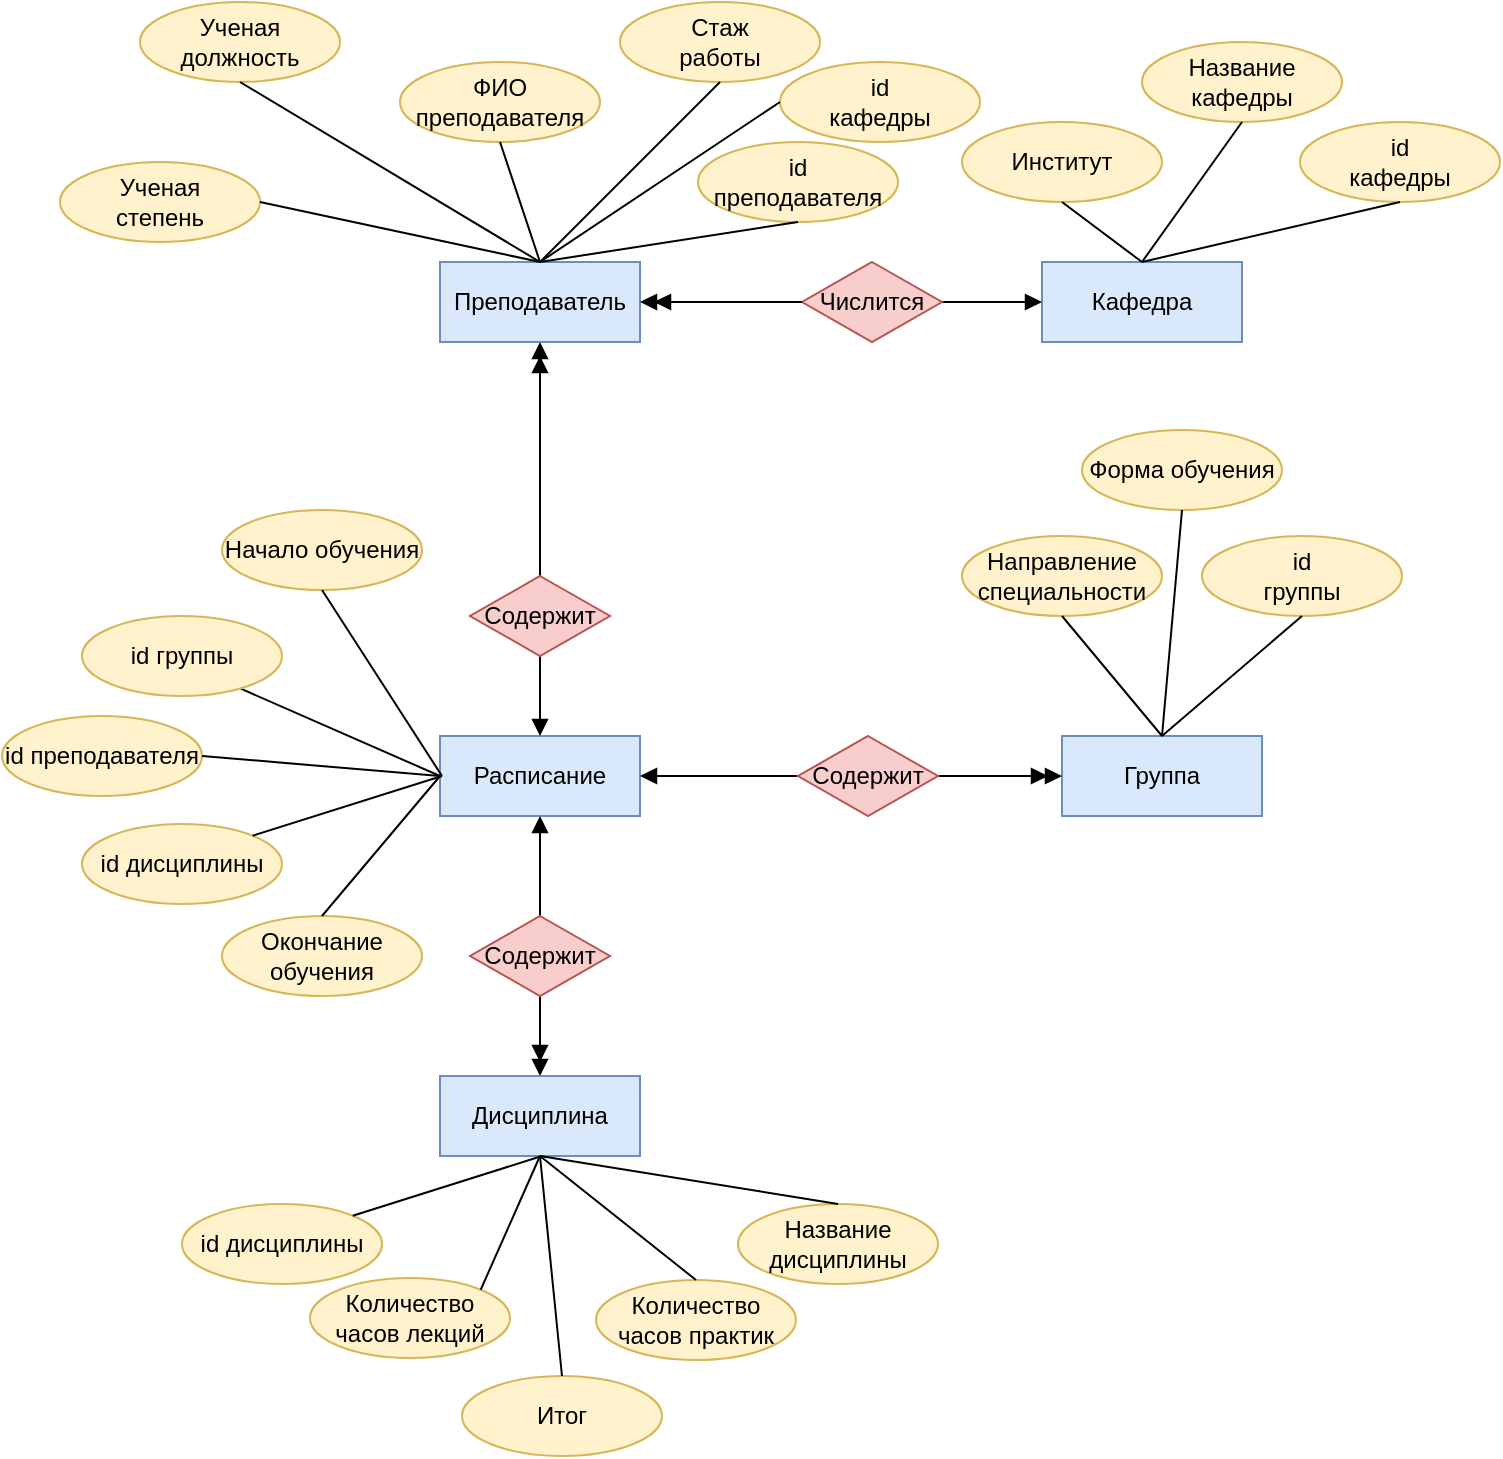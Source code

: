 <mxfile version="21.8.0" type="github" pages="3">
  <diagram name="БД по легенде" id="sGeUlYy9vwEeiNY2uGgN">
    <mxGraphModel dx="1519" dy="1118" grid="1" gridSize="10" guides="1" tooltips="1" connect="1" arrows="1" fold="1" page="1" pageScale="1" pageWidth="1169" pageHeight="827" math="0" shadow="0">
      <root>
        <mxCell id="0" />
        <mxCell id="1" parent="0" />
        <mxCell id="uCGw5AGLY04dyCAMHAdB-1" value="Преподаватель" style="whiteSpace=wrap;html=1;align=center;fillColor=#dae8fc;strokeColor=#6c8ebf;" parent="1" vertex="1">
          <mxGeometry x="259" y="133" width="100" height="40" as="geometry" />
        </mxCell>
        <mxCell id="uCGw5AGLY04dyCAMHAdB-2" value="id&lt;br&gt;преподавателя" style="ellipse;whiteSpace=wrap;html=1;align=center;fillColor=#fff2cc;strokeColor=#d6b656;" parent="1" vertex="1">
          <mxGeometry x="388" y="73" width="100" height="40" as="geometry" />
        </mxCell>
        <mxCell id="uCGw5AGLY04dyCAMHAdB-3" value="" style="endArrow=none;html=1;rounded=0;exitX=0.5;exitY=0;exitDx=0;exitDy=0;entryX=0.5;entryY=1;entryDx=0;entryDy=0;" parent="1" source="uCGw5AGLY04dyCAMHAdB-1" target="uCGw5AGLY04dyCAMHAdB-2" edge="1">
          <mxGeometry relative="1" as="geometry">
            <mxPoint x="499" y="193" as="sourcePoint" />
            <mxPoint x="659" y="193" as="targetPoint" />
          </mxGeometry>
        </mxCell>
        <mxCell id="QbVVztGcTK3Fgc8BxsRY-1" value="ФИО преподавателя" style="ellipse;whiteSpace=wrap;html=1;align=center;fillColor=#fff2cc;strokeColor=#d6b656;" parent="1" vertex="1">
          <mxGeometry x="239" y="33" width="100" height="40" as="geometry" />
        </mxCell>
        <mxCell id="QbVVztGcTK3Fgc8BxsRY-2" value="" style="endArrow=none;html=1;rounded=0;exitX=0.5;exitY=0;exitDx=0;exitDy=0;entryX=0.5;entryY=1;entryDx=0;entryDy=0;" parent="1" source="uCGw5AGLY04dyCAMHAdB-1" target="QbVVztGcTK3Fgc8BxsRY-1" edge="1">
          <mxGeometry relative="1" as="geometry">
            <mxPoint x="319" y="143" as="sourcePoint" />
            <mxPoint x="409" y="93" as="targetPoint" />
          </mxGeometry>
        </mxCell>
        <mxCell id="QbVVztGcTK3Fgc8BxsRY-3" value="Ученая&lt;br&gt;степень" style="ellipse;whiteSpace=wrap;html=1;align=center;fillColor=#fff2cc;strokeColor=#d6b656;" parent="1" vertex="1">
          <mxGeometry x="69" y="83" width="100" height="40" as="geometry" />
        </mxCell>
        <mxCell id="QbVVztGcTK3Fgc8BxsRY-4" value="" style="endArrow=none;html=1;rounded=0;exitX=0.5;exitY=0;exitDx=0;exitDy=0;entryX=1;entryY=0.5;entryDx=0;entryDy=0;" parent="1" source="uCGw5AGLY04dyCAMHAdB-1" target="QbVVztGcTK3Fgc8BxsRY-3" edge="1">
          <mxGeometry relative="1" as="geometry">
            <mxPoint x="319" y="143" as="sourcePoint" />
            <mxPoint x="299" y="83" as="targetPoint" />
          </mxGeometry>
        </mxCell>
        <mxCell id="NM6c5XdRZL2ESbNA_S3p-1" value="Ученая&lt;br&gt;должность" style="ellipse;whiteSpace=wrap;html=1;align=center;fillColor=#fff2cc;strokeColor=#d6b656;" parent="1" vertex="1">
          <mxGeometry x="109" y="3" width="100" height="40" as="geometry" />
        </mxCell>
        <mxCell id="NM6c5XdRZL2ESbNA_S3p-3" value="" style="endArrow=none;html=1;rounded=0;entryX=0.5;entryY=1;entryDx=0;entryDy=0;" parent="1" target="NM6c5XdRZL2ESbNA_S3p-1" edge="1">
          <mxGeometry relative="1" as="geometry">
            <mxPoint x="309" y="133" as="sourcePoint" />
            <mxPoint x="179" y="113" as="targetPoint" />
          </mxGeometry>
        </mxCell>
        <mxCell id="av2H3Zy9a9CfQhX6FiiT-1" value="Стаж&lt;br&gt;работы" style="ellipse;whiteSpace=wrap;html=1;align=center;fillColor=#fff2cc;strokeColor=#d6b656;" parent="1" vertex="1">
          <mxGeometry x="349" y="3" width="100" height="40" as="geometry" />
        </mxCell>
        <mxCell id="av2H3Zy9a9CfQhX6FiiT-2" value="" style="endArrow=none;html=1;rounded=0;exitX=0.5;exitY=0;exitDx=0;exitDy=0;entryX=0.5;entryY=1;entryDx=0;entryDy=0;" parent="1" source="uCGw5AGLY04dyCAMHAdB-1" target="av2H3Zy9a9CfQhX6FiiT-1" edge="1">
          <mxGeometry relative="1" as="geometry">
            <mxPoint x="319" y="143" as="sourcePoint" />
            <mxPoint x="299" y="83" as="targetPoint" />
          </mxGeometry>
        </mxCell>
        <mxCell id="HR05W4g9eiC7M7KnaOL6-1" value="Кафедра" style="whiteSpace=wrap;html=1;align=center;fillColor=#dae8fc;strokeColor=#6c8ebf;" parent="1" vertex="1">
          <mxGeometry x="560" y="133" width="100" height="40" as="geometry" />
        </mxCell>
        <mxCell id="HR05W4g9eiC7M7KnaOL6-2" value="id&lt;br&gt;кафедры" style="ellipse;whiteSpace=wrap;html=1;align=center;fillColor=#fff2cc;strokeColor=#d6b656;" parent="1" vertex="1">
          <mxGeometry x="689" y="63" width="100" height="40" as="geometry" />
        </mxCell>
        <mxCell id="HR05W4g9eiC7M7KnaOL6-3" value="" style="endArrow=none;html=1;rounded=0;exitX=0.5;exitY=0;exitDx=0;exitDy=0;entryX=0.5;entryY=1;entryDx=0;entryDy=0;" parent="1" source="HR05W4g9eiC7M7KnaOL6-1" target="HR05W4g9eiC7M7KnaOL6-2" edge="1">
          <mxGeometry relative="1" as="geometry">
            <mxPoint x="610" y="133" as="sourcePoint" />
            <mxPoint x="960" y="193" as="targetPoint" />
          </mxGeometry>
        </mxCell>
        <mxCell id="Fau7_6ZUzu-b7s0-0D0c-1" value="Название&lt;br&gt;кафедры" style="ellipse;whiteSpace=wrap;html=1;align=center;fillColor=#fff2cc;strokeColor=#d6b656;" parent="1" vertex="1">
          <mxGeometry x="610" y="23" width="100" height="40" as="geometry" />
        </mxCell>
        <mxCell id="Fau7_6ZUzu-b7s0-0D0c-2" value="" style="endArrow=none;html=1;rounded=0;entryX=0.5;entryY=1;entryDx=0;entryDy=0;" parent="1" target="Fau7_6ZUzu-b7s0-0D0c-1" edge="1">
          <mxGeometry relative="1" as="geometry">
            <mxPoint x="610" y="133" as="sourcePoint" />
            <mxPoint x="860" y="148" as="targetPoint" />
          </mxGeometry>
        </mxCell>
        <mxCell id="xo1l-9qeEOo4T0VHLbzQ-2" style="edgeStyle=orthogonalEdgeStyle;rounded=0;orthogonalLoop=1;jettySize=auto;html=1;entryX=0;entryY=0.5;entryDx=0;entryDy=0;endArrow=block;endFill=1;" parent="1" source="xo1l-9qeEOo4T0VHLbzQ-1" target="HR05W4g9eiC7M7KnaOL6-1" edge="1">
          <mxGeometry relative="1" as="geometry" />
        </mxCell>
        <mxCell id="xo1l-9qeEOo4T0VHLbzQ-1" value="Числится" style="shape=rhombus;perimeter=rhombusPerimeter;whiteSpace=wrap;html=1;align=center;fillColor=#f8cecc;strokeColor=#b85450;" parent="1" vertex="1">
          <mxGeometry x="440" y="133" width="70" height="40" as="geometry" />
        </mxCell>
        <mxCell id="xo1l-9qeEOo4T0VHLbzQ-3" style="rounded=0;orthogonalLoop=1;jettySize=auto;html=1;entryX=1;entryY=0.5;entryDx=0;entryDy=0;endArrow=doubleBlock;endFill=1;exitX=0;exitY=0.5;exitDx=0;exitDy=0;" parent="1" source="xo1l-9qeEOo4T0VHLbzQ-1" target="uCGw5AGLY04dyCAMHAdB-1" edge="1">
          <mxGeometry relative="1" as="geometry">
            <mxPoint x="520" y="163" as="sourcePoint" />
            <mxPoint x="610" y="163" as="targetPoint" />
          </mxGeometry>
        </mxCell>
        <mxCell id="xo1l-9qeEOo4T0VHLbzQ-4" value="id&lt;br&gt;кафедры" style="ellipse;whiteSpace=wrap;html=1;align=center;fillColor=#fff2cc;strokeColor=#d6b656;" parent="1" vertex="1">
          <mxGeometry x="429" y="33" width="100" height="40" as="geometry" />
        </mxCell>
        <mxCell id="xo1l-9qeEOo4T0VHLbzQ-5" value="" style="endArrow=none;html=1;rounded=0;exitX=0.5;exitY=0;exitDx=0;exitDy=0;entryX=0;entryY=0.5;entryDx=0;entryDy=0;" parent="1" source="uCGw5AGLY04dyCAMHAdB-1" target="xo1l-9qeEOo4T0VHLbzQ-4" edge="1">
          <mxGeometry relative="1" as="geometry">
            <mxPoint x="319" y="143" as="sourcePoint" />
            <mxPoint x="448" y="123" as="targetPoint" />
          </mxGeometry>
        </mxCell>
        <mxCell id="xo1l-9qeEOo4T0VHLbzQ-6" value="Расписание" style="whiteSpace=wrap;html=1;align=center;fillColor=#dae8fc;strokeColor=#6c8ebf;" parent="1" vertex="1">
          <mxGeometry x="259" y="370" width="100" height="40" as="geometry" />
        </mxCell>
        <mxCell id="jxvkgZLHbUTIYKdbFFEf-5" style="edgeStyle=orthogonalEdgeStyle;rounded=0;orthogonalLoop=1;jettySize=auto;html=1;entryX=0.5;entryY=1;entryDx=0;entryDy=0;endArrow=doubleBlock;endFill=1;" parent="1" source="xo1l-9qeEOo4T0VHLbzQ-7" target="uCGw5AGLY04dyCAMHAdB-1" edge="1">
          <mxGeometry relative="1" as="geometry" />
        </mxCell>
        <mxCell id="jxvkgZLHbUTIYKdbFFEf-6" style="edgeStyle=orthogonalEdgeStyle;rounded=0;orthogonalLoop=1;jettySize=auto;html=1;entryX=0.5;entryY=0;entryDx=0;entryDy=0;endArrow=block;endFill=1;" parent="1" source="xo1l-9qeEOo4T0VHLbzQ-7" target="xo1l-9qeEOo4T0VHLbzQ-6" edge="1">
          <mxGeometry relative="1" as="geometry" />
        </mxCell>
        <mxCell id="xo1l-9qeEOo4T0VHLbzQ-7" value="Содержит" style="shape=rhombus;perimeter=rhombusPerimeter;whiteSpace=wrap;html=1;align=center;fillColor=#f8cecc;strokeColor=#b85450;" parent="1" vertex="1">
          <mxGeometry x="274" y="290" width="70" height="40" as="geometry" />
        </mxCell>
        <mxCell id="jxvkgZLHbUTIYKdbFFEf-1" value="Институт" style="ellipse;whiteSpace=wrap;html=1;align=center;fillColor=#fff2cc;strokeColor=#d6b656;" parent="1" vertex="1">
          <mxGeometry x="520" y="63" width="100" height="40" as="geometry" />
        </mxCell>
        <mxCell id="jxvkgZLHbUTIYKdbFFEf-2" value="" style="endArrow=none;html=1;rounded=0;entryX=0.5;entryY=1;entryDx=0;entryDy=0;exitX=0.5;exitY=0;exitDx=0;exitDy=0;" parent="1" source="HR05W4g9eiC7M7KnaOL6-1" target="jxvkgZLHbUTIYKdbFFEf-1" edge="1">
          <mxGeometry relative="1" as="geometry">
            <mxPoint x="620" y="143" as="sourcePoint" />
            <mxPoint x="670" y="68" as="targetPoint" />
          </mxGeometry>
        </mxCell>
        <mxCell id="zT57nBC1JAkwECwFhO36-1" value="id дисциплины" style="ellipse;whiteSpace=wrap;html=1;align=center;fillColor=#fff2cc;strokeColor=#d6b656;" parent="1" vertex="1">
          <mxGeometry x="80" y="414" width="100" height="40" as="geometry" />
        </mxCell>
        <mxCell id="zT57nBC1JAkwECwFhO36-2" value="" style="endArrow=none;html=1;rounded=0;exitX=1;exitY=0;exitDx=0;exitDy=0;" parent="1" source="zT57nBC1JAkwECwFhO36-1" edge="1">
          <mxGeometry relative="1" as="geometry">
            <mxPoint x="290" y="310" as="sourcePoint" />
            <mxPoint x="260" y="390" as="targetPoint" />
          </mxGeometry>
        </mxCell>
        <mxCell id="zT57nBC1JAkwECwFhO36-3" style="edgeStyle=orthogonalEdgeStyle;rounded=0;orthogonalLoop=1;jettySize=auto;html=1;entryX=0.5;entryY=1;entryDx=0;entryDy=0;endArrow=block;endFill=1;" parent="1" source="zT57nBC1JAkwECwFhO36-5" edge="1">
          <mxGeometry relative="1" as="geometry">
            <mxPoint x="309" y="410" as="targetPoint" />
          </mxGeometry>
        </mxCell>
        <mxCell id="zT57nBC1JAkwECwFhO36-4" style="edgeStyle=orthogonalEdgeStyle;rounded=0;orthogonalLoop=1;jettySize=auto;html=1;entryX=0.5;entryY=0;entryDx=0;entryDy=0;endArrow=doubleBlock;endFill=1;" parent="1" source="zT57nBC1JAkwECwFhO36-5" edge="1">
          <mxGeometry relative="1" as="geometry">
            <mxPoint x="309" y="540" as="targetPoint" />
          </mxGeometry>
        </mxCell>
        <mxCell id="zT57nBC1JAkwECwFhO36-5" value="Содержит" style="shape=rhombus;perimeter=rhombusPerimeter;whiteSpace=wrap;html=1;align=center;fillColor=#f8cecc;strokeColor=#b85450;" parent="1" vertex="1">
          <mxGeometry x="274" y="460" width="70" height="40" as="geometry" />
        </mxCell>
        <mxCell id="pz72w7irPA9RNBYeY9ZA-1" value="Дисциплина" style="whiteSpace=wrap;html=1;align=center;fillColor=#dae8fc;strokeColor=#6c8ebf;" parent="1" vertex="1">
          <mxGeometry x="259" y="540" width="100" height="40" as="geometry" />
        </mxCell>
        <mxCell id="pz72w7irPA9RNBYeY9ZA-2" value="id дисциплины" style="ellipse;whiteSpace=wrap;html=1;align=center;fillColor=#fff2cc;strokeColor=#d6b656;" parent="1" vertex="1">
          <mxGeometry x="130" y="604" width="100" height="40" as="geometry" />
        </mxCell>
        <mxCell id="pz72w7irPA9RNBYeY9ZA-3" value="" style="endArrow=none;html=1;rounded=0;exitX=1;exitY=0;exitDx=0;exitDy=0;" parent="1" source="pz72w7irPA9RNBYeY9ZA-2" edge="1">
          <mxGeometry relative="1" as="geometry">
            <mxPoint x="340" y="500" as="sourcePoint" />
            <mxPoint x="310" y="580" as="targetPoint" />
          </mxGeometry>
        </mxCell>
        <mxCell id="pz72w7irPA9RNBYeY9ZA-4" value="Количество часов лекций" style="ellipse;whiteSpace=wrap;html=1;align=center;fillColor=#fff2cc;strokeColor=#d6b656;" parent="1" vertex="1">
          <mxGeometry x="194" y="641" width="100" height="40" as="geometry" />
        </mxCell>
        <mxCell id="pz72w7irPA9RNBYeY9ZA-5" value="" style="endArrow=none;html=1;rounded=0;exitX=1;exitY=0;exitDx=0;exitDy=0;entryX=0.5;entryY=1;entryDx=0;entryDy=0;" parent="1" source="pz72w7irPA9RNBYeY9ZA-4" target="pz72w7irPA9RNBYeY9ZA-1" edge="1">
          <mxGeometry relative="1" as="geometry">
            <mxPoint x="419" y="540" as="sourcePoint" />
            <mxPoint x="389" y="620" as="targetPoint" />
          </mxGeometry>
        </mxCell>
        <mxCell id="pz72w7irPA9RNBYeY9ZA-7" value="Количество часов практик" style="ellipse;whiteSpace=wrap;html=1;align=center;fillColor=#fff2cc;strokeColor=#d6b656;" parent="1" vertex="1">
          <mxGeometry x="337" y="642" width="100" height="40" as="geometry" />
        </mxCell>
        <mxCell id="pz72w7irPA9RNBYeY9ZA-8" value="" style="endArrow=none;html=1;rounded=0;exitX=0.5;exitY=0;exitDx=0;exitDy=0;entryX=0.5;entryY=1;entryDx=0;entryDy=0;" parent="1" source="pz72w7irPA9RNBYeY9ZA-7" target="pz72w7irPA9RNBYeY9ZA-1" edge="1">
          <mxGeometry relative="1" as="geometry">
            <mxPoint x="304" y="660" as="sourcePoint" />
            <mxPoint x="319" y="590" as="targetPoint" />
          </mxGeometry>
        </mxCell>
        <mxCell id="pz72w7irPA9RNBYeY9ZA-9" value="Название дисциплины" style="ellipse;whiteSpace=wrap;html=1;align=center;fillColor=#fff2cc;strokeColor=#d6b656;" parent="1" vertex="1">
          <mxGeometry x="408" y="604" width="100" height="40" as="geometry" />
        </mxCell>
        <mxCell id="pz72w7irPA9RNBYeY9ZA-10" value="" style="endArrow=none;html=1;rounded=0;exitX=0.5;exitY=0;exitDx=0;exitDy=0;entryX=0.5;entryY=1;entryDx=0;entryDy=0;" parent="1" source="pz72w7irPA9RNBYeY9ZA-9" target="pz72w7irPA9RNBYeY9ZA-1" edge="1">
          <mxGeometry relative="1" as="geometry">
            <mxPoint x="383" y="614" as="sourcePoint" />
            <mxPoint x="388" y="534" as="targetPoint" />
          </mxGeometry>
        </mxCell>
        <mxCell id="lGNnv97l_uxVikxrtRLD-1" value="Группа" style="whiteSpace=wrap;html=1;align=center;fillColor=#dae8fc;strokeColor=#6c8ebf;" parent="1" vertex="1">
          <mxGeometry x="570" y="370" width="100" height="40" as="geometry" />
        </mxCell>
        <mxCell id="lGNnv97l_uxVikxrtRLD-9" style="edgeStyle=orthogonalEdgeStyle;rounded=0;orthogonalLoop=1;jettySize=auto;html=1;entryX=0;entryY=0.5;entryDx=0;entryDy=0;endArrow=doubleBlock;endFill=1;" parent="1" source="lGNnv97l_uxVikxrtRLD-2" target="lGNnv97l_uxVikxrtRLD-1" edge="1">
          <mxGeometry relative="1" as="geometry" />
        </mxCell>
        <mxCell id="lGNnv97l_uxVikxrtRLD-10" style="edgeStyle=orthogonalEdgeStyle;rounded=0;orthogonalLoop=1;jettySize=auto;html=1;entryX=1;entryY=0.5;entryDx=0;entryDy=0;endArrow=block;endFill=1;" parent="1" source="lGNnv97l_uxVikxrtRLD-2" target="xo1l-9qeEOo4T0VHLbzQ-6" edge="1">
          <mxGeometry relative="1" as="geometry" />
        </mxCell>
        <mxCell id="lGNnv97l_uxVikxrtRLD-2" value="Содержит" style="shape=rhombus;perimeter=rhombusPerimeter;whiteSpace=wrap;html=1;align=center;fillColor=#f8cecc;strokeColor=#b85450;" parent="1" vertex="1">
          <mxGeometry x="438" y="370" width="70" height="40" as="geometry" />
        </mxCell>
        <mxCell id="lGNnv97l_uxVikxrtRLD-3" value="id&lt;br&gt;группы" style="ellipse;whiteSpace=wrap;html=1;align=center;fillColor=#fff2cc;strokeColor=#d6b656;" parent="1" vertex="1">
          <mxGeometry x="640" y="270" width="100" height="40" as="geometry" />
        </mxCell>
        <mxCell id="lGNnv97l_uxVikxrtRLD-4" value="" style="endArrow=none;html=1;rounded=0;exitX=0.5;exitY=0;exitDx=0;exitDy=0;entryX=0.5;entryY=1;entryDx=0;entryDy=0;" parent="1" source="lGNnv97l_uxVikxrtRLD-1" target="lGNnv97l_uxVikxrtRLD-3" edge="1">
          <mxGeometry relative="1" as="geometry">
            <mxPoint x="620" y="210" as="sourcePoint" />
            <mxPoint x="749" y="180" as="targetPoint" />
          </mxGeometry>
        </mxCell>
        <mxCell id="lGNnv97l_uxVikxrtRLD-5" value="Направление специальности" style="ellipse;whiteSpace=wrap;html=1;align=center;fillColor=#fff2cc;strokeColor=#d6b656;" parent="1" vertex="1">
          <mxGeometry x="520" y="270" width="100" height="40" as="geometry" />
        </mxCell>
        <mxCell id="lGNnv97l_uxVikxrtRLD-6" value="" style="endArrow=none;html=1;rounded=0;exitX=0.5;exitY=0;exitDx=0;exitDy=0;entryX=0.5;entryY=1;entryDx=0;entryDy=0;" parent="1" source="lGNnv97l_uxVikxrtRLD-1" target="lGNnv97l_uxVikxrtRLD-5" edge="1">
          <mxGeometry relative="1" as="geometry">
            <mxPoint x="630" y="380" as="sourcePoint" />
            <mxPoint x="700" y="320" as="targetPoint" />
          </mxGeometry>
        </mxCell>
        <mxCell id="lGNnv97l_uxVikxrtRLD-7" value="Форма обучения" style="ellipse;whiteSpace=wrap;html=1;align=center;fillColor=#fff2cc;strokeColor=#d6b656;" parent="1" vertex="1">
          <mxGeometry x="580" y="217" width="100" height="40" as="geometry" />
        </mxCell>
        <mxCell id="lGNnv97l_uxVikxrtRLD-8" value="" style="endArrow=none;html=1;rounded=0;exitX=0.5;exitY=0;exitDx=0;exitDy=0;entryX=0.5;entryY=1;entryDx=0;entryDy=0;" parent="1" source="lGNnv97l_uxVikxrtRLD-1" target="lGNnv97l_uxVikxrtRLD-7" edge="1">
          <mxGeometry relative="1" as="geometry">
            <mxPoint x="630" y="380" as="sourcePoint" />
            <mxPoint x="700" y="320" as="targetPoint" />
          </mxGeometry>
        </mxCell>
        <mxCell id="lGNnv97l_uxVikxrtRLD-11" value="" style="endArrow=none;html=1;rounded=0;entryX=0;entryY=0.5;entryDx=0;entryDy=0;exitX=0.777;exitY=0.89;exitDx=0;exitDy=0;exitPerimeter=0;" parent="1" source="lGNnv97l_uxVikxrtRLD-12" target="xo1l-9qeEOo4T0VHLbzQ-6" edge="1">
          <mxGeometry relative="1" as="geometry">
            <mxPoint x="140" y="340" as="sourcePoint" />
            <mxPoint x="270" y="400" as="targetPoint" />
          </mxGeometry>
        </mxCell>
        <mxCell id="lGNnv97l_uxVikxrtRLD-12" value="id группы" style="ellipse;whiteSpace=wrap;html=1;align=center;fillColor=#fff2cc;strokeColor=#d6b656;" parent="1" vertex="1">
          <mxGeometry x="80" y="310" width="100" height="40" as="geometry" />
        </mxCell>
        <mxCell id="lGNnv97l_uxVikxrtRLD-13" value="id преподавателя" style="ellipse;whiteSpace=wrap;html=1;align=center;fillColor=#fff2cc;strokeColor=#d6b656;" parent="1" vertex="1">
          <mxGeometry x="40" y="360" width="100" height="40" as="geometry" />
        </mxCell>
        <mxCell id="lGNnv97l_uxVikxrtRLD-14" value="" style="endArrow=none;html=1;rounded=0;entryX=0;entryY=0.5;entryDx=0;entryDy=0;exitX=1;exitY=0.5;exitDx=0;exitDy=0;" parent="1" source="lGNnv97l_uxVikxrtRLD-13" target="xo1l-9qeEOo4T0VHLbzQ-6" edge="1">
          <mxGeometry relative="1" as="geometry">
            <mxPoint x="168" y="356" as="sourcePoint" />
            <mxPoint x="269" y="400" as="targetPoint" />
          </mxGeometry>
        </mxCell>
        <mxCell id="lGNnv97l_uxVikxrtRLD-15" value="Итог" style="ellipse;whiteSpace=wrap;html=1;align=center;fillColor=#fff2cc;strokeColor=#d6b656;" parent="1" vertex="1">
          <mxGeometry x="270" y="690" width="100" height="40" as="geometry" />
        </mxCell>
        <mxCell id="lGNnv97l_uxVikxrtRLD-16" value="" style="endArrow=none;html=1;rounded=0;exitX=0.5;exitY=0;exitDx=0;exitDy=0;entryX=0.5;entryY=1;entryDx=0;entryDy=0;" parent="1" source="lGNnv97l_uxVikxrtRLD-15" target="pz72w7irPA9RNBYeY9ZA-1" edge="1">
          <mxGeometry relative="1" as="geometry">
            <mxPoint x="397" y="652" as="sourcePoint" />
            <mxPoint x="319" y="590" as="targetPoint" />
          </mxGeometry>
        </mxCell>
        <mxCell id="VyhTSNaoXT0d6Ah5EtMa-2" value="Начало обучения" style="ellipse;whiteSpace=wrap;html=1;align=center;fillColor=#fff2cc;strokeColor=#d6b656;" parent="1" vertex="1">
          <mxGeometry x="150" y="257" width="100" height="40" as="geometry" />
        </mxCell>
        <mxCell id="VyhTSNaoXT0d6Ah5EtMa-3" value="" style="endArrow=none;html=1;rounded=0;exitX=0.5;exitY=1;exitDx=0;exitDy=0;" parent="1" source="VyhTSNaoXT0d6Ah5EtMa-2" edge="1">
          <mxGeometry relative="1" as="geometry">
            <mxPoint x="168" y="356" as="sourcePoint" />
            <mxPoint x="260" y="390" as="targetPoint" />
          </mxGeometry>
        </mxCell>
        <mxCell id="VyhTSNaoXT0d6Ah5EtMa-4" value="Окончание обучения" style="ellipse;whiteSpace=wrap;html=1;align=center;fillColor=#fff2cc;strokeColor=#d6b656;" parent="1" vertex="1">
          <mxGeometry x="150" y="460" width="100" height="40" as="geometry" />
        </mxCell>
        <mxCell id="VyhTSNaoXT0d6Ah5EtMa-5" value="" style="endArrow=none;html=1;rounded=0;exitX=0.5;exitY=0;exitDx=0;exitDy=0;entryX=0;entryY=0.5;entryDx=0;entryDy=0;" parent="1" source="VyhTSNaoXT0d6Ah5EtMa-4" target="xo1l-9qeEOo4T0VHLbzQ-6" edge="1">
          <mxGeometry relative="1" as="geometry">
            <mxPoint x="175" y="430" as="sourcePoint" />
            <mxPoint x="270" y="400" as="targetPoint" />
          </mxGeometry>
        </mxCell>
      </root>
    </mxGraphModel>
  </diagram>
  <diagram id="S7iNEk8m3sL0lIuxWxQi" name="Нормальная форма">
    <mxGraphModel dx="723" dy="532" grid="1" gridSize="10" guides="1" tooltips="1" connect="1" arrows="1" fold="1" page="1" pageScale="1" pageWidth="827" pageHeight="1169" math="0" shadow="0">
      <root>
        <mxCell id="0" />
        <mxCell id="1" parent="0" />
        <mxCell id="3bTeZQngfKZxAzc2D3my-14" value="Кафедра" style="swimlane;fontStyle=0;childLayout=stackLayout;horizontal=1;startSize=30;horizontalStack=0;resizeParent=1;resizeParentMax=0;resizeLast=0;collapsible=1;marginBottom=0;whiteSpace=wrap;html=1;" vertex="1" parent="1">
          <mxGeometry x="180" y="210" width="140" height="120" as="geometry" />
        </mxCell>
        <mxCell id="3bTeZQngfKZxAzc2D3my-15" value="id кафедры&amp;nbsp; &amp;nbsp; &amp;nbsp; &amp;nbsp; &amp;nbsp; &amp;nbsp; (РК)" style="text;strokeColor=none;fillColor=none;align=left;verticalAlign=middle;spacingLeft=4;spacingRight=4;overflow=hidden;points=[[0,0.5],[1,0.5]];portConstraint=eastwest;rotatable=0;whiteSpace=wrap;html=1;" vertex="1" parent="3bTeZQngfKZxAzc2D3my-14">
          <mxGeometry y="30" width="140" height="30" as="geometry" />
        </mxCell>
        <mxCell id="3bTeZQngfKZxAzc2D3my-16" value="Название кафедры" style="text;strokeColor=none;fillColor=none;align=left;verticalAlign=middle;spacingLeft=4;spacingRight=4;overflow=hidden;points=[[0,0.5],[1,0.5]];portConstraint=eastwest;rotatable=0;whiteSpace=wrap;html=1;" vertex="1" parent="3bTeZQngfKZxAzc2D3my-14">
          <mxGeometry y="60" width="140" height="30" as="geometry" />
        </mxCell>
        <mxCell id="3bTeZQngfKZxAzc2D3my-17" value="Институт" style="text;strokeColor=none;fillColor=none;align=left;verticalAlign=middle;spacingLeft=4;spacingRight=4;overflow=hidden;points=[[0,0.5],[1,0.5]];portConstraint=eastwest;rotatable=0;whiteSpace=wrap;html=1;" vertex="1" parent="3bTeZQngfKZxAzc2D3my-14">
          <mxGeometry y="90" width="140" height="30" as="geometry" />
        </mxCell>
        <mxCell id="vymO7ldZw_HFDZW5VV_i-1" value="Преподаватели" style="swimlane;fontStyle=0;childLayout=stackLayout;horizontal=1;startSize=30;horizontalStack=0;resizeParent=1;resizeParentMax=0;resizeLast=0;collapsible=1;marginBottom=0;whiteSpace=wrap;html=1;" vertex="1" parent="1">
          <mxGeometry x="390" y="210" width="140" height="210" as="geometry" />
        </mxCell>
        <mxCell id="vymO7ldZw_HFDZW5VV_i-2" value="id кафедры&amp;nbsp; &amp;nbsp; &amp;nbsp; &amp;nbsp; &amp;nbsp; &amp;nbsp; (FК)" style="text;strokeColor=none;fillColor=none;align=left;verticalAlign=middle;spacingLeft=4;spacingRight=4;overflow=hidden;points=[[0,0.5],[1,0.5]];portConstraint=eastwest;rotatable=0;whiteSpace=wrap;html=1;" vertex="1" parent="vymO7ldZw_HFDZW5VV_i-1">
          <mxGeometry y="30" width="140" height="30" as="geometry" />
        </mxCell>
        <mxCell id="vymO7ldZw_HFDZW5VV_i-3" value="id преподавателя&amp;nbsp; (PK)" style="text;strokeColor=none;fillColor=none;align=left;verticalAlign=middle;spacingLeft=4;spacingRight=4;overflow=hidden;points=[[0,0.5],[1,0.5]];portConstraint=eastwest;rotatable=0;whiteSpace=wrap;html=1;" vertex="1" parent="vymO7ldZw_HFDZW5VV_i-1">
          <mxGeometry y="60" width="140" height="30" as="geometry" />
        </mxCell>
        <mxCell id="vymO7ldZw_HFDZW5VV_i-4" value="Стаж&amp;nbsp;&lt;span style=&quot;text-align: center;&quot;&gt;работы&lt;/span&gt;" style="text;strokeColor=none;fillColor=none;align=left;verticalAlign=middle;spacingLeft=4;spacingRight=4;overflow=hidden;points=[[0,0.5],[1,0.5]];portConstraint=eastwest;rotatable=0;whiteSpace=wrap;html=1;" vertex="1" parent="vymO7ldZw_HFDZW5VV_i-1">
          <mxGeometry y="90" width="140" height="30" as="geometry" />
        </mxCell>
        <mxCell id="3QZPHYQjyEKh39LQCrq6-6" value="ФИО преподавателя" style="text;strokeColor=none;fillColor=none;align=left;verticalAlign=middle;spacingLeft=4;spacingRight=4;overflow=hidden;points=[[0,0.5],[1,0.5]];portConstraint=eastwest;rotatable=0;whiteSpace=wrap;html=1;" vertex="1" parent="vymO7ldZw_HFDZW5VV_i-1">
          <mxGeometry y="120" width="140" height="30" as="geometry" />
        </mxCell>
        <mxCell id="V-wg1juU16K2EcJqTzFB-1" value="Ученая должность" style="text;strokeColor=none;fillColor=none;align=left;verticalAlign=middle;spacingLeft=4;spacingRight=4;overflow=hidden;points=[[0,0.5],[1,0.5]];portConstraint=eastwest;rotatable=0;whiteSpace=wrap;html=1;" vertex="1" parent="vymO7ldZw_HFDZW5VV_i-1">
          <mxGeometry y="150" width="140" height="30" as="geometry" />
        </mxCell>
        <mxCell id="KfbSYqr4UaoBxHPb8mpT-1" value="Ученая степень" style="text;strokeColor=none;fillColor=none;align=left;verticalAlign=middle;spacingLeft=4;spacingRight=4;overflow=hidden;points=[[0,0.5],[1,0.5]];portConstraint=eastwest;rotatable=0;whiteSpace=wrap;html=1;" vertex="1" parent="vymO7ldZw_HFDZW5VV_i-1">
          <mxGeometry y="180" width="140" height="30" as="geometry" />
        </mxCell>
      </root>
    </mxGraphModel>
  </diagram>
  <diagram id="Xk_3wuZY2vPUUb2sMsqM" name="Легенда">
    <mxGraphModel dx="2074" dy="1118" grid="1" gridSize="10" guides="1" tooltips="1" connect="1" arrows="1" fold="1" page="1" pageScale="1" pageWidth="827" pageHeight="1169" math="0" shadow="0">
      <root>
        <mxCell id="0" />
        <mxCell id="1" parent="0" />
        <mxCell id="OV-ImqMgPUlQ57Cr1s2j-1" value="Распределение учебной нагрузки. Необходимо распределять &#xa;нагрузку между преподавателями кафедры. Имеются сведения о &#xa;преподавателях, включающие наряду с анкетными данными сведения об их &#xa;ученой степени, занимаемой должности и стаже работы. Преподаватели &#xa;кафедры должны обеспечить проведение занятий по некоторым &#xa;дисциплинам. По каждой из них существует определенное количество часов. &#xa;В результате распределения нагрузки необходимо получить информацию &#xa;следующего рода: «Такой-то преподаватель проводит занятия по такой-то &#xa;дисциплине с такой-то группой». Все проводимые занятия делятся на &#xa;лекционные и практические. По каждому виду занятий устанавливается свое &#xa;количество часов. Кроме того, данные по нагрузке нужно хранить несколько &#xa;лет." style="text;whiteSpace=wrap;" parent="1" vertex="1">
          <mxGeometry x="10" y="10" width="470" height="180" as="geometry" />
        </mxCell>
      </root>
    </mxGraphModel>
  </diagram>
</mxfile>
